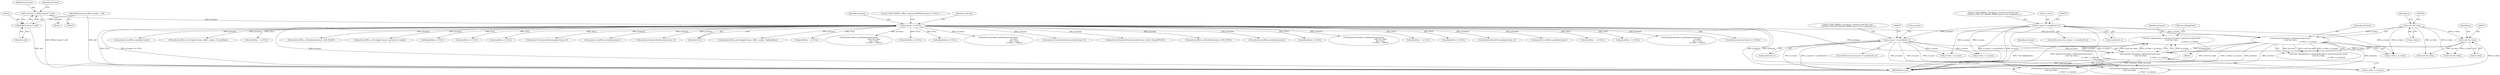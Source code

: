 digraph "0_Android_aeea52da00d210587fb3ed895de3d5f2e0264c88_4@integer" {
"1000667" [label="(Call,*(int *)pReplyData = android::Virtualizer_setParameter(pContext,\n (void *)p->data,\n                                                                       p->data + p->psize))"];
"1000672" [label="(Call,android::Virtualizer_setParameter(pContext,\n (void *)p->data,\n                                                                       p->data + p->psize))"];
"1000581" [label="(Call,android::BassBoost_setParameter(pContext,\n (void *)p->data,\n                                                                    p->data + p->psize))"];
"1000153" [label="(Call,pContext == NULL)"];
"1000118" [label="(Call,* pContext = (EffectContext *) self)"];
"1000120" [label="(Call,(EffectContext *) self)"];
"1000110" [label="(MethodParameterIn,effect_handle_t  self)"];
"1000583" [label="(Call,(void *)p->data)"];
"1000564" [label="(Call,p->psize != sizeof(int32_t))"];
"1000674" [label="(Call,(void *)p->data)"];
"1000655" [label="(Call,p->psize != sizeof(int32_t))"];
"1000667" [label="(Call,*(int *)pReplyData = android::Virtualizer_setParameter(pContext,\n (void *)p->data,\n                                                                       p->data + p->psize))"];
"1000285" [label="(Call,pReplyData == NULL)"];
"1000674" [label="(Call,(void *)p->data)"];
"1000327" [label="(Call,pCmdData == NULL)"];
"1000572" [label="(Literal,\"\tLVM_ERROR : BassBoost_command cmdCode Case: \"\n \"EFFECT_CMD_SET_PARAM: ERROR, psize is not sizeof(int32_t)\")"];
"1000564" [label="(Call,p->psize != sizeof(int32_t))"];
"1001108" [label="(Call,pCmdData == NULL)"];
"1000122" [label="(Identifier,self)"];
"1000738" [label="(Call,(void *)p->data)"];
"1000681" [label="(Identifier,p)"];
"1000576" [label="(Call,*(int *)pReplyData = android::BassBoost_setParameter(pContext,\n (void *)p->data,\n                                                                    p->data + p->psize))"];
"1000212" [label="(Call,android::VirtualizerSetStrength(pContext, 0))"];
"1001036" [label="(Call,android::LvmEffect_disable(pContext))"];
"1000222" [label="(Call,android::EqualizerSetPreset(pContext, 0))"];
"1000155" [label="(Identifier,NULL)"];
"1000303" [label="(Call,android::Effect_getConfig(pContext, (effect_config_t *)pReplyData))"];
"1000604" [label="(Call,pCmdData   == NULL)"];
"1000565" [label="(Call,p->psize)"];
"1000485" [label="(Call,android::Volume_getParameter(pContext,\n                                                          (void *)p->data,\n                                                          &p->vsize,\n                                                          p->data + voffset))"];
"1000695" [label="(Call,pCmdData == NULL)"];
"1000110" [label="(MethodParameterIn,effect_handle_t  self)"];
"1000120" [label="(Call,(EffectContext *) self)"];
"1000119" [label="(Identifier,pContext)"];
"1000118" [label="(Call,* pContext = (EffectContext *) self)"];
"1000672" [label="(Call,android::Virtualizer_setParameter(pContext,\n (void *)p->data,\n                                                                       p->data + p->psize))"];
"1000820" [label="(Call,pReplyData == NULL)"];
"1000743" [label="(Call,p->data + p->psize)"];
"1000460" [label="(Call,android::Equalizer_getParameter(pContext,\n                                                             p->data,\n                                                             &p->vsize,\n                                                             p->data + voffset))"];
"1000656" [label="(Call,p->psize)"];
"1000237" [label="(Call,android::VolumeSetVolumeLevel(pContext, 0))"];
"1000153" [label="(Call,pContext == NULL)"];
"1001200" [label="(Call,android::VolumeSetVolumeLevel(pContext, (int16_t)(maxdB*100)))"];
"1000807" [label="(Call,p->data + p->psize)"];
"1000843" [label="(Call,android::Effect_setEnabled(pContext, LVM_TRUE))"];
"1000950" [label="(Call,android::LvmEffect_disable(pContext))"];
"1000127" [label="(Identifier,pContext)"];
"1000588" [label="(Call,p->data + p->psize)"];
"1000168" [label="(Call,pReplyData == NULL)"];
"1000433" [label="(Call,android::Virtualizer_getParameter(pContext,\n                                                               (void *)p->data,\n                                                               &p->vsize,\n                                                               p->data + voffset))"];
"1000659" [label="(Call,sizeof(int32_t))"];
"1000163" [label="(Identifier,cmdCode)"];
"1000882" [label="(Call,pCmdData   == NULL)"];
"1000676" [label="(Call,p->data)"];
"1000655" [label="(Call,p->psize != sizeof(int32_t))"];
"1000850" [label="(Call,pReplyData == NULL)"];
"1000202" [label="(Call,android::BassSetStrength(pContext, 0))"];
"1000982" [label="(Call,android::LvmEffect_enable(pContext))"];
"1000679" [label="(Call,p->data + p->psize)"];
"1000244" [label="(Call,pCmdData    == NULL)"];
"1000116" [label="(Block,)"];
"1000563" [label="(ControlStructure,if (p->psize != sizeof(int32_t)))"];
"1000154" [label="(Identifier,pContext)"];
"1001260" [label="(MethodReturn,int)"];
"1000759" [label="(Call,pCmdData   == NULL)"];
"1000585" [label="(Call,p->data)"];
"1000654" [label="(ControlStructure,if (p->psize != sizeof(int32_t)))"];
"1000689" [label="(Identifier,pContext)"];
"1000408" [label="(Call,android::BassBoost_getParameter(pContext,\n                                                             p->data,\n                                                             &p->vsize,\n                                                             p->data + voffset))"];
"1000152" [label="(ControlStructure,if (pContext == NULL))"];
"1001068" [label="(Call,android::LvmEffect_enable(pContext))"];
"1000590" [label="(Identifier,p)"];
"1000276" [label="(Call,android::Effect_setConfig(pContext, (effect_config_t *) pCmdData))"];
"1000524" [label="(Call,pCmdData   == NULL)"];
"1000800" [label="(Call,android::Volume_setParameter(pContext,\n (void *)p->data,\n                                                                 p->data + p->psize))"];
"1000673" [label="(Identifier,pContext)"];
"1000736" [label="(Call,android::Equalizer_setParameter(pContext,\n (void *)p->data,\n                                                                     p->data + p->psize))"];
"1000601" [label="(Block,)"];
"1000668" [label="(Call,*(int *)pReplyData)"];
"1000873" [label="(Call,android::Effect_setEnabled(pContext, LVM_FALSE))"];
"1000158" [label="(Literal,\"\tLVM_ERROR : Effect_command ERROR pContext == NULL\")"];
"1000581" [label="(Call,android::BassBoost_setParameter(pContext,\n (void *)p->data,\n                                                                    p->data + p->psize))"];
"1000663" [label="(Literal,\"\tLVM_ERROR : Virtualizer_command cmdCode Case: \"\n \"EFFECT_CMD_SET_PARAM: ERROR, psize is not sizeof(int32_t)\")"];
"1000802" [label="(Call,(void *)p->data)"];
"1000310" [label="(Call,android::Effect_setConfig(pContext, &pContext->config))"];
"1000583" [label="(Call,(void *)p->data)"];
"1000582" [label="(Identifier,pContext)"];
"1000568" [label="(Call,sizeof(int32_t))"];
"1000667" -> "1000601"  [label="AST: "];
"1000667" -> "1000672"  [label="CFG: "];
"1000668" -> "1000667"  [label="AST: "];
"1000672" -> "1000667"  [label="AST: "];
"1000689" -> "1000667"  [label="CFG: "];
"1000667" -> "1001260"  [label="DDG: *(int *)pReplyData"];
"1000667" -> "1001260"  [label="DDG: android::Virtualizer_setParameter(pContext,\n (void *)p->data,\n                                                                       p->data + p->psize)"];
"1000672" -> "1000667"  [label="DDG: pContext"];
"1000672" -> "1000667"  [label="DDG: (void *)p->data"];
"1000672" -> "1000667"  [label="DDG: p->data + p->psize"];
"1000672" -> "1000679"  [label="CFG: "];
"1000673" -> "1000672"  [label="AST: "];
"1000674" -> "1000672"  [label="AST: "];
"1000679" -> "1000672"  [label="AST: "];
"1000672" -> "1001260"  [label="DDG: p->data + p->psize"];
"1000672" -> "1001260"  [label="DDG: (void *)p->data"];
"1000672" -> "1001260"  [label="DDG: pContext"];
"1000581" -> "1000672"  [label="DDG: pContext"];
"1000153" -> "1000672"  [label="DDG: pContext"];
"1000674" -> "1000672"  [label="DDG: p->data"];
"1000655" -> "1000672"  [label="DDG: p->psize"];
"1000672" -> "1000736"  [label="DDG: pContext"];
"1000672" -> "1000800"  [label="DDG: pContext"];
"1000581" -> "1000576"  [label="AST: "];
"1000581" -> "1000588"  [label="CFG: "];
"1000582" -> "1000581"  [label="AST: "];
"1000583" -> "1000581"  [label="AST: "];
"1000588" -> "1000581"  [label="AST: "];
"1000576" -> "1000581"  [label="CFG: "];
"1000581" -> "1001260"  [label="DDG: (void *)p->data"];
"1000581" -> "1001260"  [label="DDG: p->data + p->psize"];
"1000581" -> "1001260"  [label="DDG: pContext"];
"1000581" -> "1000576"  [label="DDG: pContext"];
"1000581" -> "1000576"  [label="DDG: (void *)p->data"];
"1000581" -> "1000576"  [label="DDG: p->data + p->psize"];
"1000153" -> "1000581"  [label="DDG: pContext"];
"1000583" -> "1000581"  [label="DDG: p->data"];
"1000564" -> "1000581"  [label="DDG: p->psize"];
"1000581" -> "1000736"  [label="DDG: pContext"];
"1000581" -> "1000800"  [label="DDG: pContext"];
"1000153" -> "1000152"  [label="AST: "];
"1000153" -> "1000155"  [label="CFG: "];
"1000154" -> "1000153"  [label="AST: "];
"1000155" -> "1000153"  [label="AST: "];
"1000158" -> "1000153"  [label="CFG: "];
"1000163" -> "1000153"  [label="CFG: "];
"1000153" -> "1001260"  [label="DDG: NULL"];
"1000153" -> "1001260"  [label="DDG: pContext == NULL"];
"1000153" -> "1001260"  [label="DDG: pContext"];
"1000118" -> "1000153"  [label="DDG: pContext"];
"1000153" -> "1000168"  [label="DDG: NULL"];
"1000153" -> "1000202"  [label="DDG: pContext"];
"1000153" -> "1000212"  [label="DDG: pContext"];
"1000153" -> "1000222"  [label="DDG: pContext"];
"1000153" -> "1000237"  [label="DDG: pContext"];
"1000153" -> "1000244"  [label="DDG: NULL"];
"1000153" -> "1000276"  [label="DDG: pContext"];
"1000153" -> "1000285"  [label="DDG: NULL"];
"1000153" -> "1000303"  [label="DDG: pContext"];
"1000153" -> "1000310"  [label="DDG: pContext"];
"1000153" -> "1000327"  [label="DDG: NULL"];
"1000153" -> "1000408"  [label="DDG: pContext"];
"1000153" -> "1000433"  [label="DDG: pContext"];
"1000153" -> "1000460"  [label="DDG: pContext"];
"1000153" -> "1000485"  [label="DDG: pContext"];
"1000153" -> "1000524"  [label="DDG: NULL"];
"1000153" -> "1000604"  [label="DDG: NULL"];
"1000153" -> "1000695"  [label="DDG: NULL"];
"1000153" -> "1000736"  [label="DDG: pContext"];
"1000153" -> "1000759"  [label="DDG: NULL"];
"1000153" -> "1000800"  [label="DDG: pContext"];
"1000153" -> "1000820"  [label="DDG: NULL"];
"1000153" -> "1000843"  [label="DDG: pContext"];
"1000153" -> "1000850"  [label="DDG: NULL"];
"1000153" -> "1000873"  [label="DDG: pContext"];
"1000153" -> "1000882"  [label="DDG: NULL"];
"1000153" -> "1000950"  [label="DDG: pContext"];
"1000153" -> "1000982"  [label="DDG: pContext"];
"1000153" -> "1001036"  [label="DDG: pContext"];
"1000153" -> "1001068"  [label="DDG: pContext"];
"1000153" -> "1001108"  [label="DDG: NULL"];
"1000153" -> "1001200"  [label="DDG: pContext"];
"1000118" -> "1000116"  [label="AST: "];
"1000118" -> "1000120"  [label="CFG: "];
"1000119" -> "1000118"  [label="AST: "];
"1000120" -> "1000118"  [label="AST: "];
"1000127" -> "1000118"  [label="CFG: "];
"1000118" -> "1001260"  [label="DDG: (EffectContext *) self"];
"1000120" -> "1000118"  [label="DDG: self"];
"1000120" -> "1000122"  [label="CFG: "];
"1000121" -> "1000120"  [label="AST: "];
"1000122" -> "1000120"  [label="AST: "];
"1000120" -> "1001260"  [label="DDG: self"];
"1000110" -> "1000120"  [label="DDG: self"];
"1000110" -> "1000109"  [label="AST: "];
"1000110" -> "1001260"  [label="DDG: self"];
"1000583" -> "1000585"  [label="CFG: "];
"1000584" -> "1000583"  [label="AST: "];
"1000585" -> "1000583"  [label="AST: "];
"1000590" -> "1000583"  [label="CFG: "];
"1000583" -> "1000588"  [label="DDG: p->data"];
"1000583" -> "1000674"  [label="DDG: p->data"];
"1000583" -> "1000738"  [label="DDG: p->data"];
"1000583" -> "1000802"  [label="DDG: p->data"];
"1000564" -> "1000563"  [label="AST: "];
"1000564" -> "1000568"  [label="CFG: "];
"1000565" -> "1000564"  [label="AST: "];
"1000568" -> "1000564"  [label="AST: "];
"1000572" -> "1000564"  [label="CFG: "];
"1000579" -> "1000564"  [label="CFG: "];
"1000564" -> "1001260"  [label="DDG: p->psize"];
"1000564" -> "1001260"  [label="DDG: p->psize != sizeof(int32_t)"];
"1000564" -> "1000588"  [label="DDG: p->psize"];
"1000564" -> "1000655"  [label="DDG: p->psize"];
"1000564" -> "1000736"  [label="DDG: p->psize"];
"1000564" -> "1000743"  [label="DDG: p->psize"];
"1000564" -> "1000800"  [label="DDG: p->psize"];
"1000564" -> "1000807"  [label="DDG: p->psize"];
"1000674" -> "1000676"  [label="CFG: "];
"1000675" -> "1000674"  [label="AST: "];
"1000676" -> "1000674"  [label="AST: "];
"1000681" -> "1000674"  [label="CFG: "];
"1000674" -> "1000679"  [label="DDG: p->data"];
"1000674" -> "1000738"  [label="DDG: p->data"];
"1000674" -> "1000802"  [label="DDG: p->data"];
"1000655" -> "1000654"  [label="AST: "];
"1000655" -> "1000659"  [label="CFG: "];
"1000656" -> "1000655"  [label="AST: "];
"1000659" -> "1000655"  [label="AST: "];
"1000663" -> "1000655"  [label="CFG: "];
"1000670" -> "1000655"  [label="CFG: "];
"1000655" -> "1001260"  [label="DDG: p->psize"];
"1000655" -> "1001260"  [label="DDG: p->psize != sizeof(int32_t)"];
"1000655" -> "1000679"  [label="DDG: p->psize"];
"1000655" -> "1000736"  [label="DDG: p->psize"];
"1000655" -> "1000743"  [label="DDG: p->psize"];
"1000655" -> "1000800"  [label="DDG: p->psize"];
"1000655" -> "1000807"  [label="DDG: p->psize"];
}

